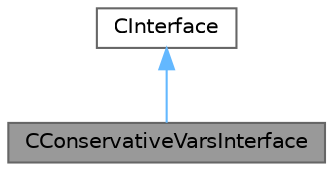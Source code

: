 digraph "CConservativeVarsInterface"
{
 // LATEX_PDF_SIZE
  bgcolor="transparent";
  edge [fontname=Helvetica,fontsize=10,labelfontname=Helvetica,labelfontsize=10];
  node [fontname=Helvetica,fontsize=10,shape=box,height=0.2,width=0.4];
  Node1 [id="Node000001",label="CConservativeVarsInterface",height=0.2,width=0.4,color="gray40", fillcolor="grey60", style="filled", fontcolor="black",tooltip="Transfers conservative variables."];
  Node2 -> Node1 [id="edge1_Node000001_Node000002",dir="back",color="steelblue1",style="solid",tooltip=" "];
  Node2 [id="Node000002",label="CInterface",height=0.2,width=0.4,color="gray40", fillcolor="white", style="filled",URL="$classCInterface.html",tooltip="Main class for defining the physical transfer of information."];
}
